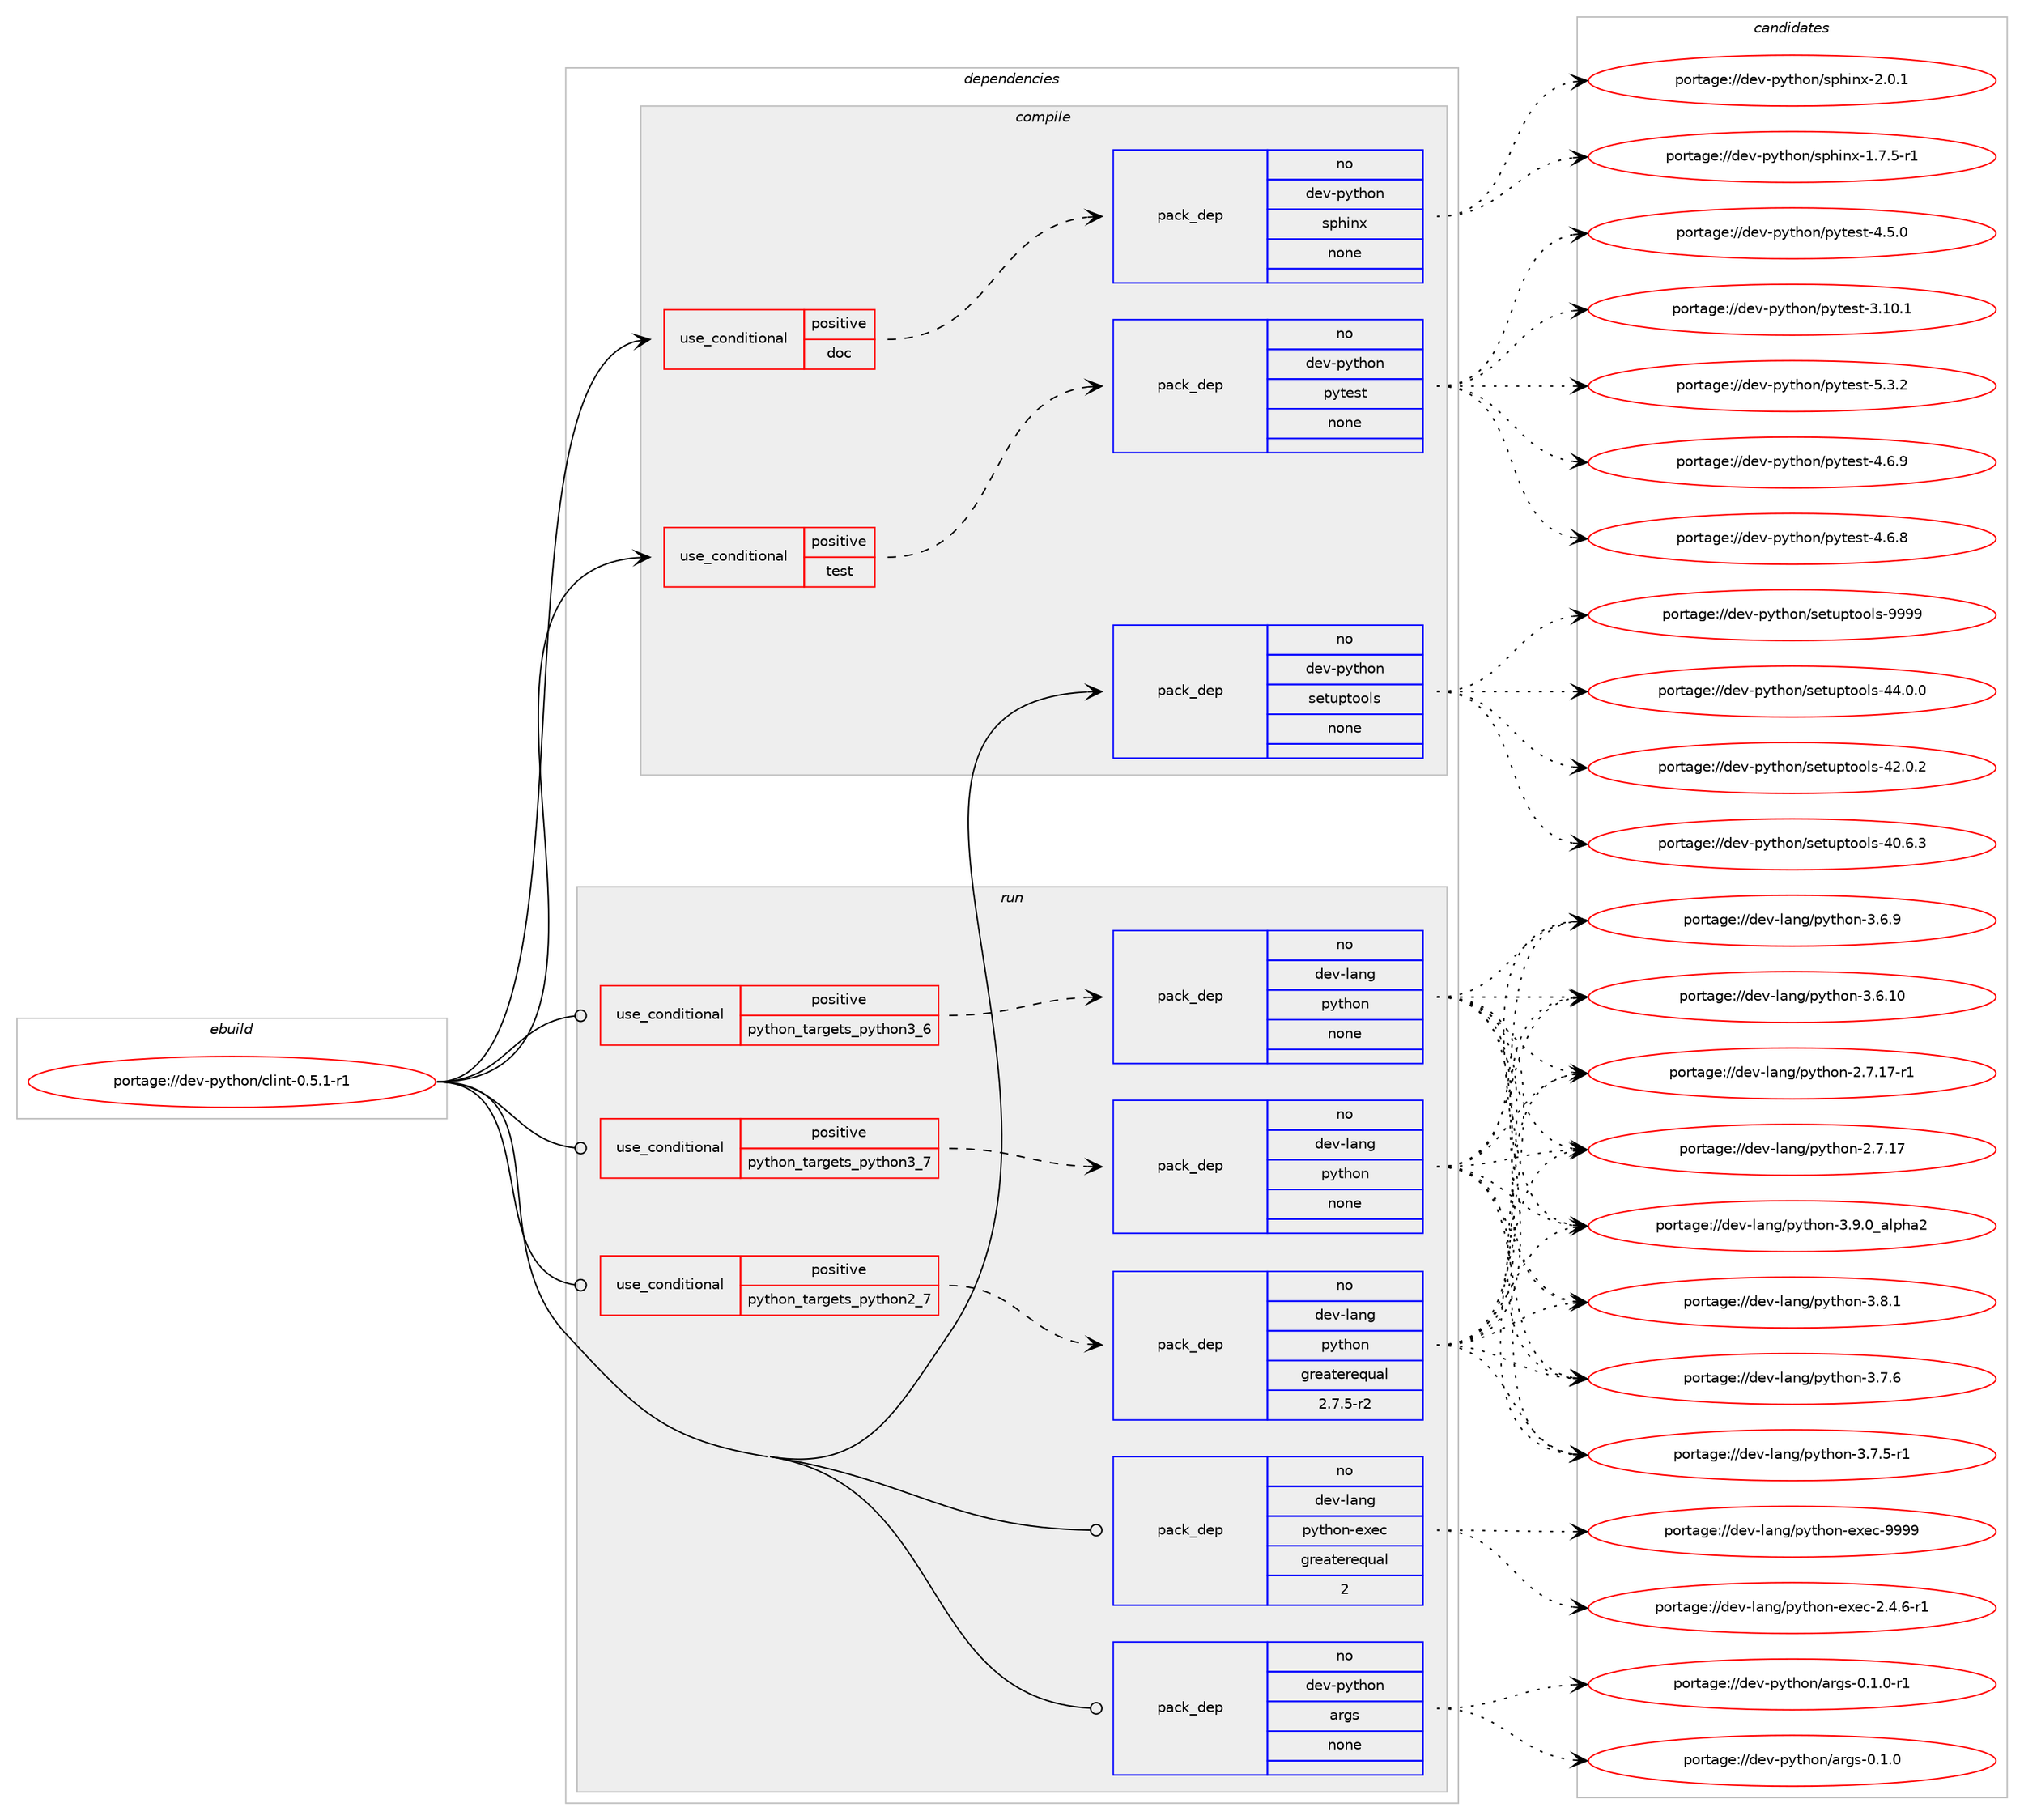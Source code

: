 digraph prolog {

# *************
# Graph options
# *************

newrank=true;
concentrate=true;
compound=true;
graph [rankdir=LR,fontname=Helvetica,fontsize=10,ranksep=1.5];#, ranksep=2.5, nodesep=0.2];
edge  [arrowhead=vee];
node  [fontname=Helvetica,fontsize=10];

# **********
# The ebuild
# **********

subgraph cluster_leftcol {
color=gray;
rank=same;
label=<<i>ebuild</i>>;
id [label="portage://dev-python/clint-0.5.1-r1", color=red, width=4, href="../dev-python/clint-0.5.1-r1.svg"];
}

# ****************
# The dependencies
# ****************

subgraph cluster_midcol {
color=gray;
label=<<i>dependencies</i>>;
subgraph cluster_compile {
fillcolor="#eeeeee";
style=filled;
label=<<i>compile</i>>;
subgraph cond117616 {
dependency466644 [label=<<TABLE BORDER="0" CELLBORDER="1" CELLSPACING="0" CELLPADDING="4"><TR><TD ROWSPAN="3" CELLPADDING="10">use_conditional</TD></TR><TR><TD>positive</TD></TR><TR><TD>doc</TD></TR></TABLE>>, shape=none, color=red];
subgraph pack344021 {
dependency466645 [label=<<TABLE BORDER="0" CELLBORDER="1" CELLSPACING="0" CELLPADDING="4" WIDTH="220"><TR><TD ROWSPAN="6" CELLPADDING="30">pack_dep</TD></TR><TR><TD WIDTH="110">no</TD></TR><TR><TD>dev-python</TD></TR><TR><TD>sphinx</TD></TR><TR><TD>none</TD></TR><TR><TD></TD></TR></TABLE>>, shape=none, color=blue];
}
dependency466644:e -> dependency466645:w [weight=20,style="dashed",arrowhead="vee"];
}
id:e -> dependency466644:w [weight=20,style="solid",arrowhead="vee"];
subgraph cond117617 {
dependency466646 [label=<<TABLE BORDER="0" CELLBORDER="1" CELLSPACING="0" CELLPADDING="4"><TR><TD ROWSPAN="3" CELLPADDING="10">use_conditional</TD></TR><TR><TD>positive</TD></TR><TR><TD>test</TD></TR></TABLE>>, shape=none, color=red];
subgraph pack344022 {
dependency466647 [label=<<TABLE BORDER="0" CELLBORDER="1" CELLSPACING="0" CELLPADDING="4" WIDTH="220"><TR><TD ROWSPAN="6" CELLPADDING="30">pack_dep</TD></TR><TR><TD WIDTH="110">no</TD></TR><TR><TD>dev-python</TD></TR><TR><TD>pytest</TD></TR><TR><TD>none</TD></TR><TR><TD></TD></TR></TABLE>>, shape=none, color=blue];
}
dependency466646:e -> dependency466647:w [weight=20,style="dashed",arrowhead="vee"];
}
id:e -> dependency466646:w [weight=20,style="solid",arrowhead="vee"];
subgraph pack344023 {
dependency466648 [label=<<TABLE BORDER="0" CELLBORDER="1" CELLSPACING="0" CELLPADDING="4" WIDTH="220"><TR><TD ROWSPAN="6" CELLPADDING="30">pack_dep</TD></TR><TR><TD WIDTH="110">no</TD></TR><TR><TD>dev-python</TD></TR><TR><TD>setuptools</TD></TR><TR><TD>none</TD></TR><TR><TD></TD></TR></TABLE>>, shape=none, color=blue];
}
id:e -> dependency466648:w [weight=20,style="solid",arrowhead="vee"];
}
subgraph cluster_compileandrun {
fillcolor="#eeeeee";
style=filled;
label=<<i>compile and run</i>>;
}
subgraph cluster_run {
fillcolor="#eeeeee";
style=filled;
label=<<i>run</i>>;
subgraph cond117618 {
dependency466649 [label=<<TABLE BORDER="0" CELLBORDER="1" CELLSPACING="0" CELLPADDING="4"><TR><TD ROWSPAN="3" CELLPADDING="10">use_conditional</TD></TR><TR><TD>positive</TD></TR><TR><TD>python_targets_python2_7</TD></TR></TABLE>>, shape=none, color=red];
subgraph pack344024 {
dependency466650 [label=<<TABLE BORDER="0" CELLBORDER="1" CELLSPACING="0" CELLPADDING="4" WIDTH="220"><TR><TD ROWSPAN="6" CELLPADDING="30">pack_dep</TD></TR><TR><TD WIDTH="110">no</TD></TR><TR><TD>dev-lang</TD></TR><TR><TD>python</TD></TR><TR><TD>greaterequal</TD></TR><TR><TD>2.7.5-r2</TD></TR></TABLE>>, shape=none, color=blue];
}
dependency466649:e -> dependency466650:w [weight=20,style="dashed",arrowhead="vee"];
}
id:e -> dependency466649:w [weight=20,style="solid",arrowhead="odot"];
subgraph cond117619 {
dependency466651 [label=<<TABLE BORDER="0" CELLBORDER="1" CELLSPACING="0" CELLPADDING="4"><TR><TD ROWSPAN="3" CELLPADDING="10">use_conditional</TD></TR><TR><TD>positive</TD></TR><TR><TD>python_targets_python3_6</TD></TR></TABLE>>, shape=none, color=red];
subgraph pack344025 {
dependency466652 [label=<<TABLE BORDER="0" CELLBORDER="1" CELLSPACING="0" CELLPADDING="4" WIDTH="220"><TR><TD ROWSPAN="6" CELLPADDING="30">pack_dep</TD></TR><TR><TD WIDTH="110">no</TD></TR><TR><TD>dev-lang</TD></TR><TR><TD>python</TD></TR><TR><TD>none</TD></TR><TR><TD></TD></TR></TABLE>>, shape=none, color=blue];
}
dependency466651:e -> dependency466652:w [weight=20,style="dashed",arrowhead="vee"];
}
id:e -> dependency466651:w [weight=20,style="solid",arrowhead="odot"];
subgraph cond117620 {
dependency466653 [label=<<TABLE BORDER="0" CELLBORDER="1" CELLSPACING="0" CELLPADDING="4"><TR><TD ROWSPAN="3" CELLPADDING="10">use_conditional</TD></TR><TR><TD>positive</TD></TR><TR><TD>python_targets_python3_7</TD></TR></TABLE>>, shape=none, color=red];
subgraph pack344026 {
dependency466654 [label=<<TABLE BORDER="0" CELLBORDER="1" CELLSPACING="0" CELLPADDING="4" WIDTH="220"><TR><TD ROWSPAN="6" CELLPADDING="30">pack_dep</TD></TR><TR><TD WIDTH="110">no</TD></TR><TR><TD>dev-lang</TD></TR><TR><TD>python</TD></TR><TR><TD>none</TD></TR><TR><TD></TD></TR></TABLE>>, shape=none, color=blue];
}
dependency466653:e -> dependency466654:w [weight=20,style="dashed",arrowhead="vee"];
}
id:e -> dependency466653:w [weight=20,style="solid",arrowhead="odot"];
subgraph pack344027 {
dependency466655 [label=<<TABLE BORDER="0" CELLBORDER="1" CELLSPACING="0" CELLPADDING="4" WIDTH="220"><TR><TD ROWSPAN="6" CELLPADDING="30">pack_dep</TD></TR><TR><TD WIDTH="110">no</TD></TR><TR><TD>dev-lang</TD></TR><TR><TD>python-exec</TD></TR><TR><TD>greaterequal</TD></TR><TR><TD>2</TD></TR></TABLE>>, shape=none, color=blue];
}
id:e -> dependency466655:w [weight=20,style="solid",arrowhead="odot"];
subgraph pack344028 {
dependency466656 [label=<<TABLE BORDER="0" CELLBORDER="1" CELLSPACING="0" CELLPADDING="4" WIDTH="220"><TR><TD ROWSPAN="6" CELLPADDING="30">pack_dep</TD></TR><TR><TD WIDTH="110">no</TD></TR><TR><TD>dev-python</TD></TR><TR><TD>args</TD></TR><TR><TD>none</TD></TR><TR><TD></TD></TR></TABLE>>, shape=none, color=blue];
}
id:e -> dependency466656:w [weight=20,style="solid",arrowhead="odot"];
}
}

# **************
# The candidates
# **************

subgraph cluster_choices {
rank=same;
color=gray;
label=<<i>candidates</i>>;

subgraph choice344021 {
color=black;
nodesep=1;
choice1001011184511212111610411111047115112104105110120455046484649 [label="portage://dev-python/sphinx-2.0.1", color=red, width=4,href="../dev-python/sphinx-2.0.1.svg"];
choice10010111845112121116104111110471151121041051101204549465546534511449 [label="portage://dev-python/sphinx-1.7.5-r1", color=red, width=4,href="../dev-python/sphinx-1.7.5-r1.svg"];
dependency466645:e -> choice1001011184511212111610411111047115112104105110120455046484649:w [style=dotted,weight="100"];
dependency466645:e -> choice10010111845112121116104111110471151121041051101204549465546534511449:w [style=dotted,weight="100"];
}
subgraph choice344022 {
color=black;
nodesep=1;
choice1001011184511212111610411111047112121116101115116455346514650 [label="portage://dev-python/pytest-5.3.2", color=red, width=4,href="../dev-python/pytest-5.3.2.svg"];
choice1001011184511212111610411111047112121116101115116455246544657 [label="portage://dev-python/pytest-4.6.9", color=red, width=4,href="../dev-python/pytest-4.6.9.svg"];
choice1001011184511212111610411111047112121116101115116455246544656 [label="portage://dev-python/pytest-4.6.8", color=red, width=4,href="../dev-python/pytest-4.6.8.svg"];
choice1001011184511212111610411111047112121116101115116455246534648 [label="portage://dev-python/pytest-4.5.0", color=red, width=4,href="../dev-python/pytest-4.5.0.svg"];
choice100101118451121211161041111104711212111610111511645514649484649 [label="portage://dev-python/pytest-3.10.1", color=red, width=4,href="../dev-python/pytest-3.10.1.svg"];
dependency466647:e -> choice1001011184511212111610411111047112121116101115116455346514650:w [style=dotted,weight="100"];
dependency466647:e -> choice1001011184511212111610411111047112121116101115116455246544657:w [style=dotted,weight="100"];
dependency466647:e -> choice1001011184511212111610411111047112121116101115116455246544656:w [style=dotted,weight="100"];
dependency466647:e -> choice1001011184511212111610411111047112121116101115116455246534648:w [style=dotted,weight="100"];
dependency466647:e -> choice100101118451121211161041111104711212111610111511645514649484649:w [style=dotted,weight="100"];
}
subgraph choice344023 {
color=black;
nodesep=1;
choice10010111845112121116104111110471151011161171121161111111081154557575757 [label="portage://dev-python/setuptools-9999", color=red, width=4,href="../dev-python/setuptools-9999.svg"];
choice100101118451121211161041111104711510111611711211611111110811545525246484648 [label="portage://dev-python/setuptools-44.0.0", color=red, width=4,href="../dev-python/setuptools-44.0.0.svg"];
choice100101118451121211161041111104711510111611711211611111110811545525046484650 [label="portage://dev-python/setuptools-42.0.2", color=red, width=4,href="../dev-python/setuptools-42.0.2.svg"];
choice100101118451121211161041111104711510111611711211611111110811545524846544651 [label="portage://dev-python/setuptools-40.6.3", color=red, width=4,href="../dev-python/setuptools-40.6.3.svg"];
dependency466648:e -> choice10010111845112121116104111110471151011161171121161111111081154557575757:w [style=dotted,weight="100"];
dependency466648:e -> choice100101118451121211161041111104711510111611711211611111110811545525246484648:w [style=dotted,weight="100"];
dependency466648:e -> choice100101118451121211161041111104711510111611711211611111110811545525046484650:w [style=dotted,weight="100"];
dependency466648:e -> choice100101118451121211161041111104711510111611711211611111110811545524846544651:w [style=dotted,weight="100"];
}
subgraph choice344024 {
color=black;
nodesep=1;
choice10010111845108971101034711212111610411111045514657464895971081121049750 [label="portage://dev-lang/python-3.9.0_alpha2", color=red, width=4,href="../dev-lang/python-3.9.0_alpha2.svg"];
choice100101118451089711010347112121116104111110455146564649 [label="portage://dev-lang/python-3.8.1", color=red, width=4,href="../dev-lang/python-3.8.1.svg"];
choice100101118451089711010347112121116104111110455146554654 [label="portage://dev-lang/python-3.7.6", color=red, width=4,href="../dev-lang/python-3.7.6.svg"];
choice1001011184510897110103471121211161041111104551465546534511449 [label="portage://dev-lang/python-3.7.5-r1", color=red, width=4,href="../dev-lang/python-3.7.5-r1.svg"];
choice100101118451089711010347112121116104111110455146544657 [label="portage://dev-lang/python-3.6.9", color=red, width=4,href="../dev-lang/python-3.6.9.svg"];
choice10010111845108971101034711212111610411111045514654464948 [label="portage://dev-lang/python-3.6.10", color=red, width=4,href="../dev-lang/python-3.6.10.svg"];
choice100101118451089711010347112121116104111110455046554649554511449 [label="portage://dev-lang/python-2.7.17-r1", color=red, width=4,href="../dev-lang/python-2.7.17-r1.svg"];
choice10010111845108971101034711212111610411111045504655464955 [label="portage://dev-lang/python-2.7.17", color=red, width=4,href="../dev-lang/python-2.7.17.svg"];
dependency466650:e -> choice10010111845108971101034711212111610411111045514657464895971081121049750:w [style=dotted,weight="100"];
dependency466650:e -> choice100101118451089711010347112121116104111110455146564649:w [style=dotted,weight="100"];
dependency466650:e -> choice100101118451089711010347112121116104111110455146554654:w [style=dotted,weight="100"];
dependency466650:e -> choice1001011184510897110103471121211161041111104551465546534511449:w [style=dotted,weight="100"];
dependency466650:e -> choice100101118451089711010347112121116104111110455146544657:w [style=dotted,weight="100"];
dependency466650:e -> choice10010111845108971101034711212111610411111045514654464948:w [style=dotted,weight="100"];
dependency466650:e -> choice100101118451089711010347112121116104111110455046554649554511449:w [style=dotted,weight="100"];
dependency466650:e -> choice10010111845108971101034711212111610411111045504655464955:w [style=dotted,weight="100"];
}
subgraph choice344025 {
color=black;
nodesep=1;
choice10010111845108971101034711212111610411111045514657464895971081121049750 [label="portage://dev-lang/python-3.9.0_alpha2", color=red, width=4,href="../dev-lang/python-3.9.0_alpha2.svg"];
choice100101118451089711010347112121116104111110455146564649 [label="portage://dev-lang/python-3.8.1", color=red, width=4,href="../dev-lang/python-3.8.1.svg"];
choice100101118451089711010347112121116104111110455146554654 [label="portage://dev-lang/python-3.7.6", color=red, width=4,href="../dev-lang/python-3.7.6.svg"];
choice1001011184510897110103471121211161041111104551465546534511449 [label="portage://dev-lang/python-3.7.5-r1", color=red, width=4,href="../dev-lang/python-3.7.5-r1.svg"];
choice100101118451089711010347112121116104111110455146544657 [label="portage://dev-lang/python-3.6.9", color=red, width=4,href="../dev-lang/python-3.6.9.svg"];
choice10010111845108971101034711212111610411111045514654464948 [label="portage://dev-lang/python-3.6.10", color=red, width=4,href="../dev-lang/python-3.6.10.svg"];
choice100101118451089711010347112121116104111110455046554649554511449 [label="portage://dev-lang/python-2.7.17-r1", color=red, width=4,href="../dev-lang/python-2.7.17-r1.svg"];
choice10010111845108971101034711212111610411111045504655464955 [label="portage://dev-lang/python-2.7.17", color=red, width=4,href="../dev-lang/python-2.7.17.svg"];
dependency466652:e -> choice10010111845108971101034711212111610411111045514657464895971081121049750:w [style=dotted,weight="100"];
dependency466652:e -> choice100101118451089711010347112121116104111110455146564649:w [style=dotted,weight="100"];
dependency466652:e -> choice100101118451089711010347112121116104111110455146554654:w [style=dotted,weight="100"];
dependency466652:e -> choice1001011184510897110103471121211161041111104551465546534511449:w [style=dotted,weight="100"];
dependency466652:e -> choice100101118451089711010347112121116104111110455146544657:w [style=dotted,weight="100"];
dependency466652:e -> choice10010111845108971101034711212111610411111045514654464948:w [style=dotted,weight="100"];
dependency466652:e -> choice100101118451089711010347112121116104111110455046554649554511449:w [style=dotted,weight="100"];
dependency466652:e -> choice10010111845108971101034711212111610411111045504655464955:w [style=dotted,weight="100"];
}
subgraph choice344026 {
color=black;
nodesep=1;
choice10010111845108971101034711212111610411111045514657464895971081121049750 [label="portage://dev-lang/python-3.9.0_alpha2", color=red, width=4,href="../dev-lang/python-3.9.0_alpha2.svg"];
choice100101118451089711010347112121116104111110455146564649 [label="portage://dev-lang/python-3.8.1", color=red, width=4,href="../dev-lang/python-3.8.1.svg"];
choice100101118451089711010347112121116104111110455146554654 [label="portage://dev-lang/python-3.7.6", color=red, width=4,href="../dev-lang/python-3.7.6.svg"];
choice1001011184510897110103471121211161041111104551465546534511449 [label="portage://dev-lang/python-3.7.5-r1", color=red, width=4,href="../dev-lang/python-3.7.5-r1.svg"];
choice100101118451089711010347112121116104111110455146544657 [label="portage://dev-lang/python-3.6.9", color=red, width=4,href="../dev-lang/python-3.6.9.svg"];
choice10010111845108971101034711212111610411111045514654464948 [label="portage://dev-lang/python-3.6.10", color=red, width=4,href="../dev-lang/python-3.6.10.svg"];
choice100101118451089711010347112121116104111110455046554649554511449 [label="portage://dev-lang/python-2.7.17-r1", color=red, width=4,href="../dev-lang/python-2.7.17-r1.svg"];
choice10010111845108971101034711212111610411111045504655464955 [label="portage://dev-lang/python-2.7.17", color=red, width=4,href="../dev-lang/python-2.7.17.svg"];
dependency466654:e -> choice10010111845108971101034711212111610411111045514657464895971081121049750:w [style=dotted,weight="100"];
dependency466654:e -> choice100101118451089711010347112121116104111110455146564649:w [style=dotted,weight="100"];
dependency466654:e -> choice100101118451089711010347112121116104111110455146554654:w [style=dotted,weight="100"];
dependency466654:e -> choice1001011184510897110103471121211161041111104551465546534511449:w [style=dotted,weight="100"];
dependency466654:e -> choice100101118451089711010347112121116104111110455146544657:w [style=dotted,weight="100"];
dependency466654:e -> choice10010111845108971101034711212111610411111045514654464948:w [style=dotted,weight="100"];
dependency466654:e -> choice100101118451089711010347112121116104111110455046554649554511449:w [style=dotted,weight="100"];
dependency466654:e -> choice10010111845108971101034711212111610411111045504655464955:w [style=dotted,weight="100"];
}
subgraph choice344027 {
color=black;
nodesep=1;
choice10010111845108971101034711212111610411111045101120101994557575757 [label="portage://dev-lang/python-exec-9999", color=red, width=4,href="../dev-lang/python-exec-9999.svg"];
choice10010111845108971101034711212111610411111045101120101994550465246544511449 [label="portage://dev-lang/python-exec-2.4.6-r1", color=red, width=4,href="../dev-lang/python-exec-2.4.6-r1.svg"];
dependency466655:e -> choice10010111845108971101034711212111610411111045101120101994557575757:w [style=dotted,weight="100"];
dependency466655:e -> choice10010111845108971101034711212111610411111045101120101994550465246544511449:w [style=dotted,weight="100"];
}
subgraph choice344028 {
color=black;
nodesep=1;
choice1001011184511212111610411111047971141031154548464946484511449 [label="portage://dev-python/args-0.1.0-r1", color=red, width=4,href="../dev-python/args-0.1.0-r1.svg"];
choice100101118451121211161041111104797114103115454846494648 [label="portage://dev-python/args-0.1.0", color=red, width=4,href="../dev-python/args-0.1.0.svg"];
dependency466656:e -> choice1001011184511212111610411111047971141031154548464946484511449:w [style=dotted,weight="100"];
dependency466656:e -> choice100101118451121211161041111104797114103115454846494648:w [style=dotted,weight="100"];
}
}

}
